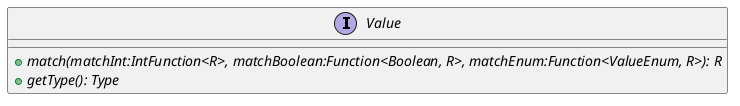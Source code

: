 @startuml

    interface Value {
        {abstract} +match(matchInt:IntFunction<R>, matchBoolean:Function<Boolean, R>, matchEnum:Function<ValueEnum, R>): R
        {abstract} +getType(): Type
    }

@enduml
